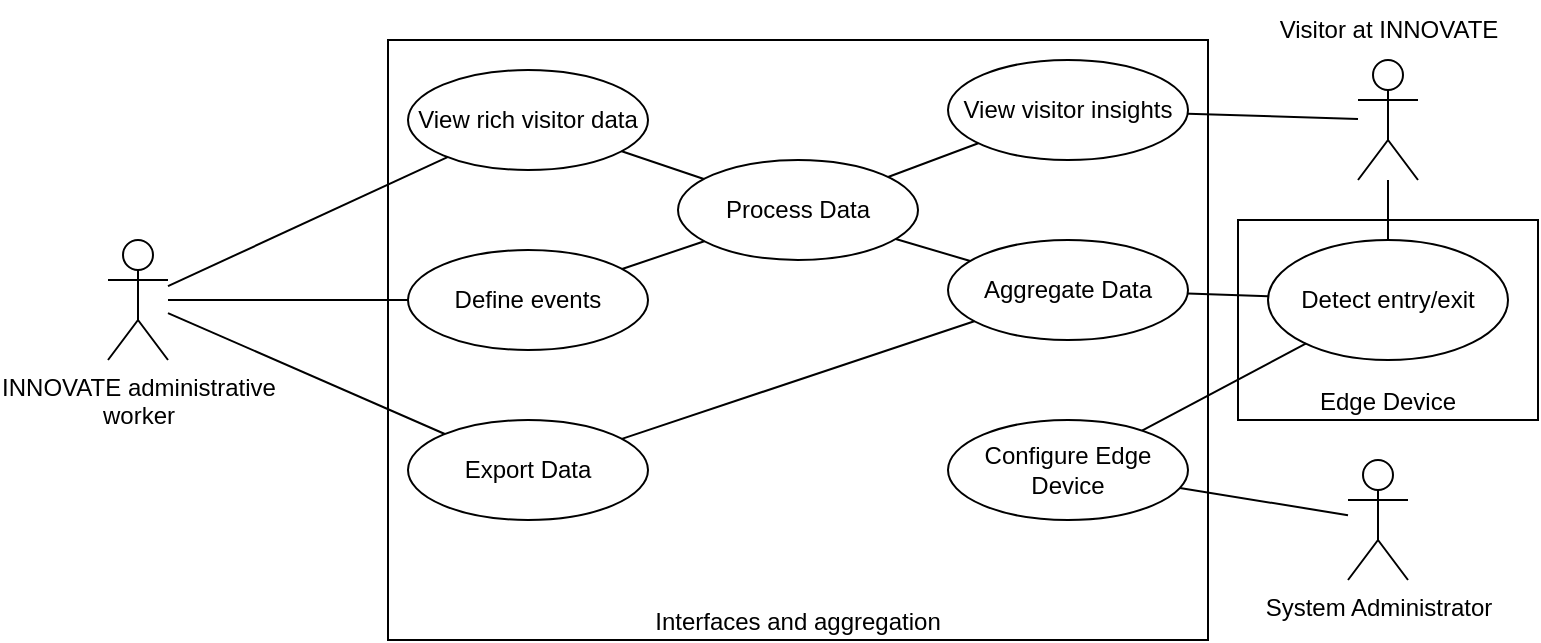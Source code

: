 <mxfile version="27.0.2">
  <diagram name="Page-1" id="I-WCKS0thHTMVLHOPiGX">
    <mxGraphModel dx="1426" dy="795" grid="1" gridSize="10" guides="1" tooltips="1" connect="1" arrows="1" fold="1" page="1" pageScale="1" pageWidth="850" pageHeight="1100" math="0" shadow="0">
      <root>
        <mxCell id="0" />
        <mxCell id="1" parent="0" />
        <mxCell id="E8oWA0aktgfHAe41XzHA-10" value="Interfaces and aggregation" style="rounded=0;whiteSpace=wrap;html=1;verticalAlign=bottom;" parent="1" vertex="1">
          <mxGeometry x="220" y="50" width="410" height="300" as="geometry" />
        </mxCell>
        <mxCell id="E8oWA0aktgfHAe41XzHA-1" value="&lt;div&gt;INNOVATE administrative&lt;/div&gt;&lt;div&gt;worker&lt;/div&gt;" style="shape=umlActor;verticalLabelPosition=bottom;verticalAlign=top;html=1;outlineConnect=0;" parent="1" vertex="1">
          <mxGeometry x="80" y="150" width="30" height="60" as="geometry" />
        </mxCell>
        <mxCell id="E8oWA0aktgfHAe41XzHA-3" value="System Administrator" style="shape=umlActor;verticalLabelPosition=bottom;verticalAlign=top;html=1;outlineConnect=0;" parent="1" vertex="1">
          <mxGeometry x="700" y="260" width="30" height="60" as="geometry" />
        </mxCell>
        <mxCell id="E8oWA0aktgfHAe41XzHA-4" value="" style="shape=umlActor;verticalLabelPosition=bottom;verticalAlign=top;html=1;outlineConnect=0;" parent="1" vertex="1">
          <mxGeometry x="705" y="60" width="30" height="60" as="geometry" />
        </mxCell>
        <mxCell id="E8oWA0aktgfHAe41XzHA-6" value="View rich visitor data" style="ellipse;whiteSpace=wrap;html=1;" parent="1" vertex="1">
          <mxGeometry x="230" y="65" width="120" height="50" as="geometry" />
        </mxCell>
        <mxCell id="E8oWA0aktgfHAe41XzHA-7" value="View visitor insights" style="ellipse;whiteSpace=wrap;html=1;" parent="1" vertex="1">
          <mxGeometry x="500" y="60" width="120" height="50" as="geometry" />
        </mxCell>
        <mxCell id="E8oWA0aktgfHAe41XzHA-14" value="" style="endArrow=none;html=1;rounded=0;" parent="1" source="E8oWA0aktgfHAe41XzHA-7" target="E8oWA0aktgfHAe41XzHA-4" edge="1">
          <mxGeometry width="50" height="50" relative="1" as="geometry">
            <mxPoint x="530" y="280" as="sourcePoint" />
            <mxPoint x="580" y="230" as="targetPoint" />
          </mxGeometry>
        </mxCell>
        <mxCell id="E8oWA0aktgfHAe41XzHA-16" value="" style="endArrow=none;html=1;rounded=0;" parent="1" source="E8oWA0aktgfHAe41XzHA-6" target="E8oWA0aktgfHAe41XzHA-1" edge="1">
          <mxGeometry width="50" height="50" relative="1" as="geometry">
            <mxPoint x="530" y="280" as="sourcePoint" />
            <mxPoint x="580" y="230" as="targetPoint" />
          </mxGeometry>
        </mxCell>
        <mxCell id="E8oWA0aktgfHAe41XzHA-17" value="Define events" style="ellipse;whiteSpace=wrap;html=1;" parent="1" vertex="1">
          <mxGeometry x="230" y="155" width="120" height="50" as="geometry" />
        </mxCell>
        <mxCell id="E8oWA0aktgfHAe41XzHA-18" value="" style="endArrow=none;html=1;rounded=0;" parent="1" source="E8oWA0aktgfHAe41XzHA-17" target="E8oWA0aktgfHAe41XzHA-1" edge="1">
          <mxGeometry width="50" height="50" relative="1" as="geometry">
            <mxPoint x="530" y="280" as="sourcePoint" />
            <mxPoint x="580" y="230" as="targetPoint" />
          </mxGeometry>
        </mxCell>
        <mxCell id="TEm9w0ADYNhKFa85-Qet-2" value="Edge Device" style="rounded=0;whiteSpace=wrap;html=1;verticalAlign=bottom;" vertex="1" parent="1">
          <mxGeometry x="645" y="140" width="150" height="100" as="geometry" />
        </mxCell>
        <mxCell id="TEm9w0ADYNhKFa85-Qet-3" value="Detect entry/exit" style="ellipse;whiteSpace=wrap;html=1;" vertex="1" parent="1">
          <mxGeometry x="660" y="150" width="120" height="60" as="geometry" />
        </mxCell>
        <mxCell id="TEm9w0ADYNhKFa85-Qet-4" value="" style="endArrow=none;html=1;rounded=0;" edge="1" parent="1" source="TEm9w0ADYNhKFa85-Qet-3" target="E8oWA0aktgfHAe41XzHA-4">
          <mxGeometry width="50" height="50" relative="1" as="geometry">
            <mxPoint x="540" y="390" as="sourcePoint" />
            <mxPoint x="590" y="340" as="targetPoint" />
          </mxGeometry>
        </mxCell>
        <mxCell id="TEm9w0ADYNhKFa85-Qet-5" value="" style="endArrow=none;html=1;rounded=0;" edge="1" parent="1" source="E8oWA0aktgfHAe41XzHA-8" target="TEm9w0ADYNhKFa85-Qet-3">
          <mxGeometry width="50" height="50" relative="1" as="geometry">
            <mxPoint x="540" y="390" as="sourcePoint" />
            <mxPoint x="590" y="340" as="targetPoint" />
          </mxGeometry>
        </mxCell>
        <mxCell id="TEm9w0ADYNhKFa85-Qet-6" value="&lt;div&gt;Aggregate Data&lt;/div&gt;" style="ellipse;whiteSpace=wrap;html=1;" vertex="1" parent="1">
          <mxGeometry x="500" y="150" width="120" height="50" as="geometry" />
        </mxCell>
        <mxCell id="TEm9w0ADYNhKFa85-Qet-7" value="" style="endArrow=none;html=1;rounded=0;" edge="1" parent="1" source="TEm9w0ADYNhKFa85-Qet-6" target="TEm9w0ADYNhKFa85-Qet-3">
          <mxGeometry width="50" height="50" relative="1" as="geometry">
            <mxPoint x="540" y="390" as="sourcePoint" />
            <mxPoint x="590" y="340" as="targetPoint" />
          </mxGeometry>
        </mxCell>
        <mxCell id="TEm9w0ADYNhKFa85-Qet-9" value="Process Data" style="ellipse;whiteSpace=wrap;html=1;" vertex="1" parent="1">
          <mxGeometry x="365" y="110" width="120" height="50" as="geometry" />
        </mxCell>
        <mxCell id="TEm9w0ADYNhKFa85-Qet-10" value="" style="endArrow=none;html=1;rounded=0;" edge="1" parent="1" source="TEm9w0ADYNhKFa85-Qet-6" target="TEm9w0ADYNhKFa85-Qet-9">
          <mxGeometry width="50" height="50" relative="1" as="geometry">
            <mxPoint x="540" y="390" as="sourcePoint" />
            <mxPoint x="590" y="340" as="targetPoint" />
          </mxGeometry>
        </mxCell>
        <mxCell id="TEm9w0ADYNhKFa85-Qet-11" value="" style="endArrow=none;html=1;rounded=0;" edge="1" parent="1" source="E8oWA0aktgfHAe41XzHA-17" target="TEm9w0ADYNhKFa85-Qet-9">
          <mxGeometry width="50" height="50" relative="1" as="geometry">
            <mxPoint x="540" y="390" as="sourcePoint" />
            <mxPoint x="590" y="340" as="targetPoint" />
          </mxGeometry>
        </mxCell>
        <mxCell id="E8oWA0aktgfHAe41XzHA-8" value="Configure Edge Device" style="ellipse;whiteSpace=wrap;html=1;" parent="1" vertex="1">
          <mxGeometry x="500" y="240" width="120" height="50" as="geometry" />
        </mxCell>
        <mxCell id="E8oWA0aktgfHAe41XzHA-13" value="" style="endArrow=none;html=1;rounded=0;" parent="1" source="E8oWA0aktgfHAe41XzHA-3" target="E8oWA0aktgfHAe41XzHA-8" edge="1">
          <mxGeometry width="50" height="50" relative="1" as="geometry">
            <mxPoint x="530" y="280" as="sourcePoint" />
            <mxPoint x="580" y="230" as="targetPoint" />
          </mxGeometry>
        </mxCell>
        <mxCell id="TEm9w0ADYNhKFa85-Qet-12" value="" style="endArrow=none;html=1;rounded=0;" edge="1" parent="1" source="TEm9w0ADYNhKFa85-Qet-9" target="E8oWA0aktgfHAe41XzHA-6">
          <mxGeometry width="50" height="50" relative="1" as="geometry">
            <mxPoint x="540" y="390" as="sourcePoint" />
            <mxPoint x="590" y="340" as="targetPoint" />
          </mxGeometry>
        </mxCell>
        <mxCell id="TEm9w0ADYNhKFa85-Qet-13" value="Visitor at INNOVATE" style="text;html=1;align=center;verticalAlign=middle;resizable=0;points=[];autosize=1;strokeColor=none;fillColor=none;" vertex="1" parent="1">
          <mxGeometry x="655" y="30" width="130" height="30" as="geometry" />
        </mxCell>
        <mxCell id="TEm9w0ADYNhKFa85-Qet-14" value="" style="endArrow=none;html=1;rounded=0;" edge="1" parent="1" source="TEm9w0ADYNhKFa85-Qet-9" target="E8oWA0aktgfHAe41XzHA-7">
          <mxGeometry width="50" height="50" relative="1" as="geometry">
            <mxPoint x="540" y="390" as="sourcePoint" />
            <mxPoint x="590" y="340" as="targetPoint" />
          </mxGeometry>
        </mxCell>
        <mxCell id="TEm9w0ADYNhKFa85-Qet-15" value="&lt;div&gt;Export Data&lt;/div&gt;" style="ellipse;whiteSpace=wrap;html=1;" vertex="1" parent="1">
          <mxGeometry x="230" y="240" width="120" height="50" as="geometry" />
        </mxCell>
        <mxCell id="TEm9w0ADYNhKFa85-Qet-16" value="" style="endArrow=none;html=1;rounded=0;" edge="1" parent="1" source="TEm9w0ADYNhKFa85-Qet-15" target="TEm9w0ADYNhKFa85-Qet-6">
          <mxGeometry width="50" height="50" relative="1" as="geometry">
            <mxPoint x="400" y="200" as="sourcePoint" />
            <mxPoint x="450" y="150" as="targetPoint" />
          </mxGeometry>
        </mxCell>
        <mxCell id="TEm9w0ADYNhKFa85-Qet-17" value="" style="endArrow=none;html=1;rounded=0;" edge="1" parent="1" source="TEm9w0ADYNhKFa85-Qet-15" target="E8oWA0aktgfHAe41XzHA-1">
          <mxGeometry width="50" height="50" relative="1" as="geometry">
            <mxPoint x="400" y="200" as="sourcePoint" />
            <mxPoint x="450" y="150" as="targetPoint" />
          </mxGeometry>
        </mxCell>
      </root>
    </mxGraphModel>
  </diagram>
</mxfile>
